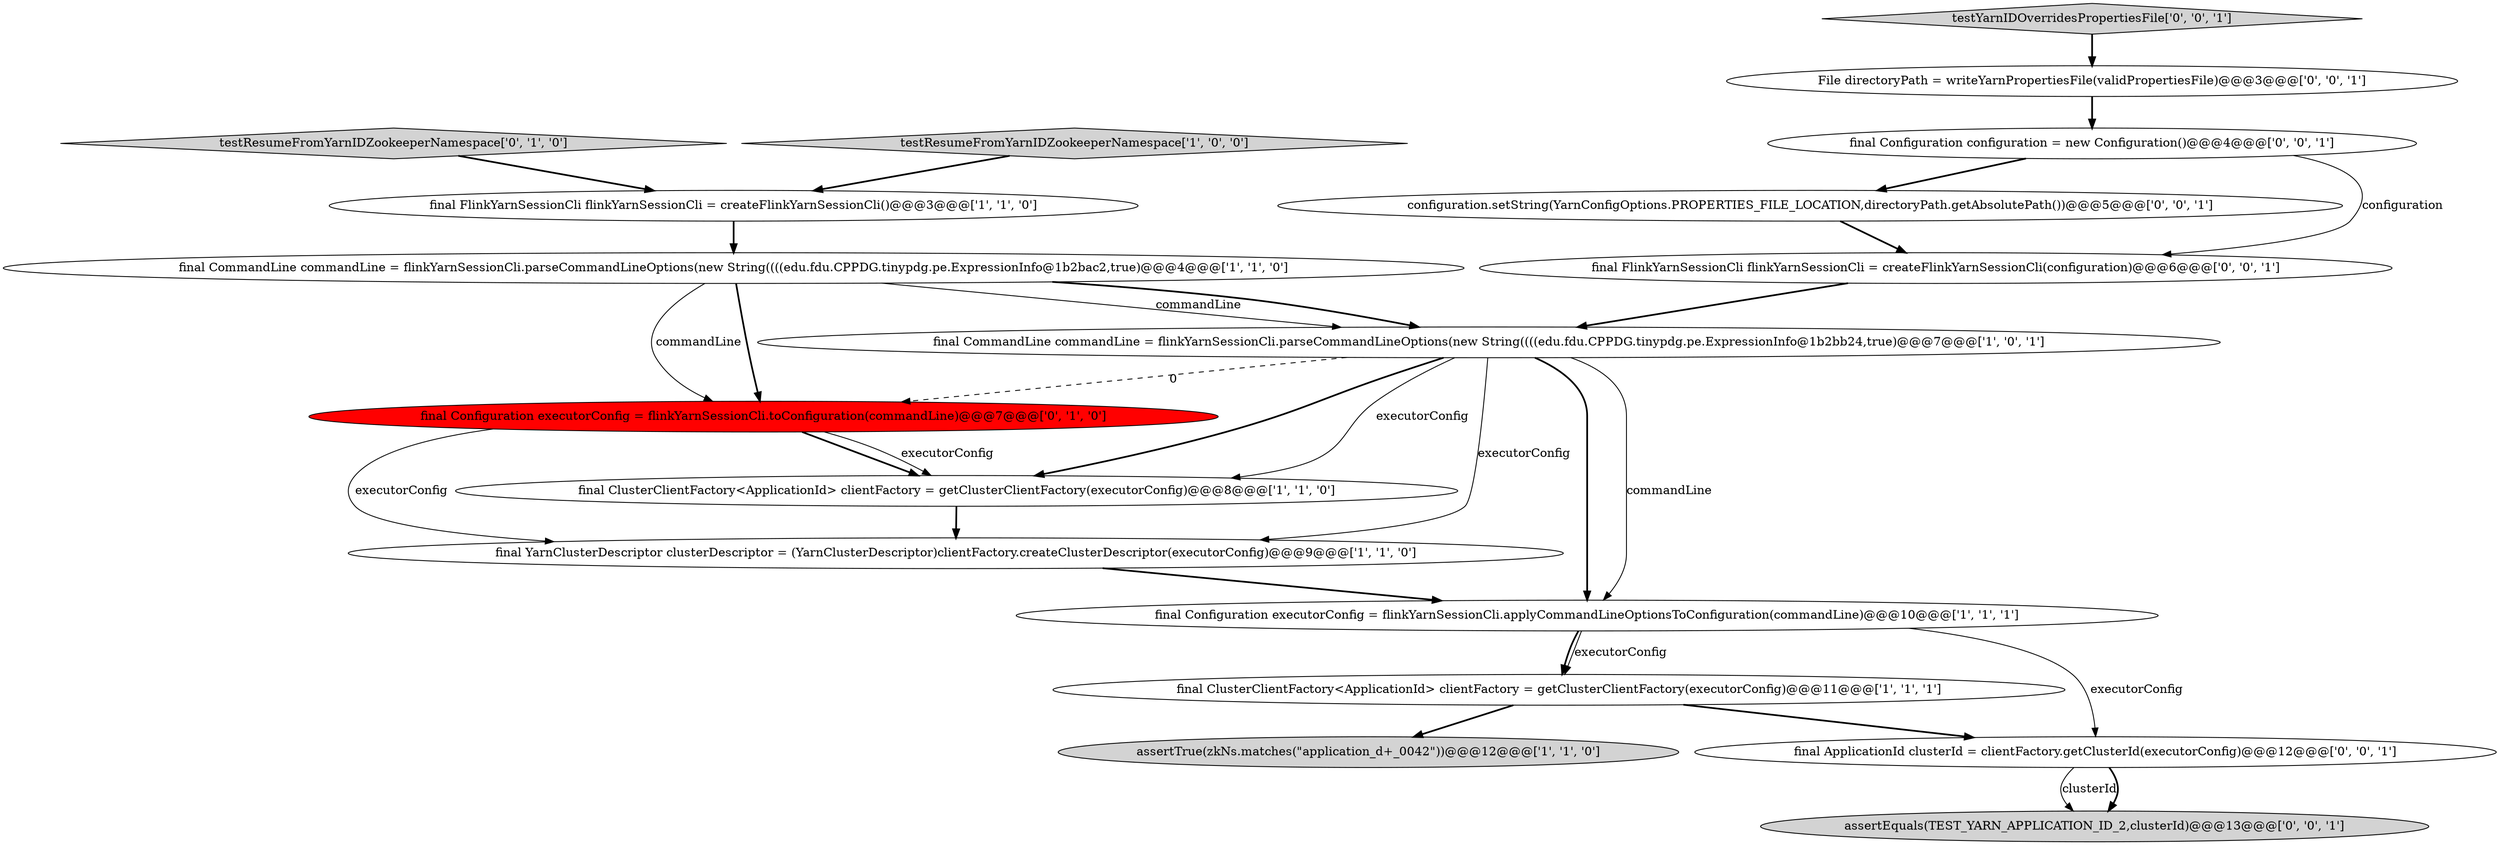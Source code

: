 digraph {
3 [style = filled, label = "assertTrue(zkNs.matches(\"application_\d+_0042\"))@@@12@@@['1', '1', '0']", fillcolor = lightgray, shape = ellipse image = "AAA0AAABBB1BBB"];
6 [style = filled, label = "final Configuration executorConfig = flinkYarnSessionCli.applyCommandLineOptionsToConfiguration(commandLine)@@@10@@@['1', '1', '1']", fillcolor = white, shape = ellipse image = "AAA0AAABBB1BBB"];
7 [style = filled, label = "final ClusterClientFactory<ApplicationId> clientFactory = getClusterClientFactory(executorConfig)@@@11@@@['1', '1', '1']", fillcolor = white, shape = ellipse image = "AAA0AAABBB1BBB"];
1 [style = filled, label = "final ClusterClientFactory<ApplicationId> clientFactory = getClusterClientFactory(executorConfig)@@@8@@@['1', '1', '0']", fillcolor = white, shape = ellipse image = "AAA0AAABBB1BBB"];
13 [style = filled, label = "final FlinkYarnSessionCli flinkYarnSessionCli = createFlinkYarnSessionCli(configuration)@@@6@@@['0', '0', '1']", fillcolor = white, shape = ellipse image = "AAA0AAABBB3BBB"];
12 [style = filled, label = "File directoryPath = writeYarnPropertiesFile(validPropertiesFile)@@@3@@@['0', '0', '1']", fillcolor = white, shape = ellipse image = "AAA0AAABBB3BBB"];
4 [style = filled, label = "final CommandLine commandLine = flinkYarnSessionCli.parseCommandLineOptions(new String((((edu.fdu.CPPDG.tinypdg.pe.ExpressionInfo@1b2bac2,true)@@@4@@@['1', '1', '0']", fillcolor = white, shape = ellipse image = "AAA0AAABBB1BBB"];
9 [style = filled, label = "final Configuration executorConfig = flinkYarnSessionCli.toConfiguration(commandLine)@@@7@@@['0', '1', '0']", fillcolor = red, shape = ellipse image = "AAA1AAABBB2BBB"];
14 [style = filled, label = "assertEquals(TEST_YARN_APPLICATION_ID_2,clusterId)@@@13@@@['0', '0', '1']", fillcolor = lightgray, shape = ellipse image = "AAA0AAABBB3BBB"];
17 [style = filled, label = "testYarnIDOverridesPropertiesFile['0', '0', '1']", fillcolor = lightgray, shape = diamond image = "AAA0AAABBB3BBB"];
0 [style = filled, label = "final FlinkYarnSessionCli flinkYarnSessionCli = createFlinkYarnSessionCli()@@@3@@@['1', '1', '0']", fillcolor = white, shape = ellipse image = "AAA0AAABBB1BBB"];
15 [style = filled, label = "final Configuration configuration = new Configuration()@@@4@@@['0', '0', '1']", fillcolor = white, shape = ellipse image = "AAA0AAABBB3BBB"];
11 [style = filled, label = "configuration.setString(YarnConfigOptions.PROPERTIES_FILE_LOCATION,directoryPath.getAbsolutePath())@@@5@@@['0', '0', '1']", fillcolor = white, shape = ellipse image = "AAA0AAABBB3BBB"];
16 [style = filled, label = "final ApplicationId clusterId = clientFactory.getClusterId(executorConfig)@@@12@@@['0', '0', '1']", fillcolor = white, shape = ellipse image = "AAA0AAABBB3BBB"];
10 [style = filled, label = "testResumeFromYarnIDZookeeperNamespace['0', '1', '0']", fillcolor = lightgray, shape = diamond image = "AAA0AAABBB2BBB"];
5 [style = filled, label = "testResumeFromYarnIDZookeeperNamespace['1', '0', '0']", fillcolor = lightgray, shape = diamond image = "AAA0AAABBB1BBB"];
2 [style = filled, label = "final YarnClusterDescriptor clusterDescriptor = (YarnClusterDescriptor)clientFactory.createClusterDescriptor(executorConfig)@@@9@@@['1', '1', '0']", fillcolor = white, shape = ellipse image = "AAA0AAABBB1BBB"];
8 [style = filled, label = "final CommandLine commandLine = flinkYarnSessionCli.parseCommandLineOptions(new String((((edu.fdu.CPPDG.tinypdg.pe.ExpressionInfo@1b2bb24,true)@@@7@@@['1', '0', '1']", fillcolor = white, shape = ellipse image = "AAA0AAABBB1BBB"];
8->6 [style = solid, label="commandLine"];
4->9 [style = bold, label=""];
4->8 [style = solid, label="commandLine"];
2->6 [style = bold, label=""];
8->1 [style = solid, label="executorConfig"];
12->15 [style = bold, label=""];
8->6 [style = bold, label=""];
6->7 [style = solid, label="executorConfig"];
8->2 [style = solid, label="executorConfig"];
7->3 [style = bold, label=""];
16->14 [style = solid, label="clusterId"];
8->9 [style = dashed, label="0"];
8->1 [style = bold, label=""];
17->12 [style = bold, label=""];
4->9 [style = solid, label="commandLine"];
15->11 [style = bold, label=""];
5->0 [style = bold, label=""];
0->4 [style = bold, label=""];
6->16 [style = solid, label="executorConfig"];
11->13 [style = bold, label=""];
10->0 [style = bold, label=""];
7->16 [style = bold, label=""];
4->8 [style = bold, label=""];
16->14 [style = bold, label=""];
1->2 [style = bold, label=""];
13->8 [style = bold, label=""];
6->7 [style = bold, label=""];
9->1 [style = bold, label=""];
9->1 [style = solid, label="executorConfig"];
15->13 [style = solid, label="configuration"];
9->2 [style = solid, label="executorConfig"];
}
